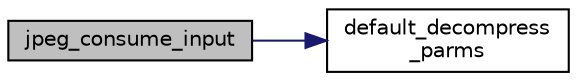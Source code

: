 digraph "jpeg_consume_input"
{
 // LATEX_PDF_SIZE
  bgcolor="transparent";
  edge [fontname="Helvetica",fontsize="10",labelfontname="Helvetica",labelfontsize="10"];
  node [fontname="Helvetica",fontsize="10",shape=record];
  rankdir="LR";
  Node10 [label="jpeg_consume_input",height=0.2,width=0.4,color="black", fillcolor="grey75", style="filled", fontcolor="black",tooltip=" "];
  Node10 -> Node11 [color="midnightblue",fontsize="10",style="solid",fontname="Helvetica"];
  Node11 [label="default_decompress\l_parms",height=0.2,width=0.4,color="black",URL="$jdapimin_8c.html#a232b092a5e71a301e1bf1ca208c311bd",tooltip=" "];
}
